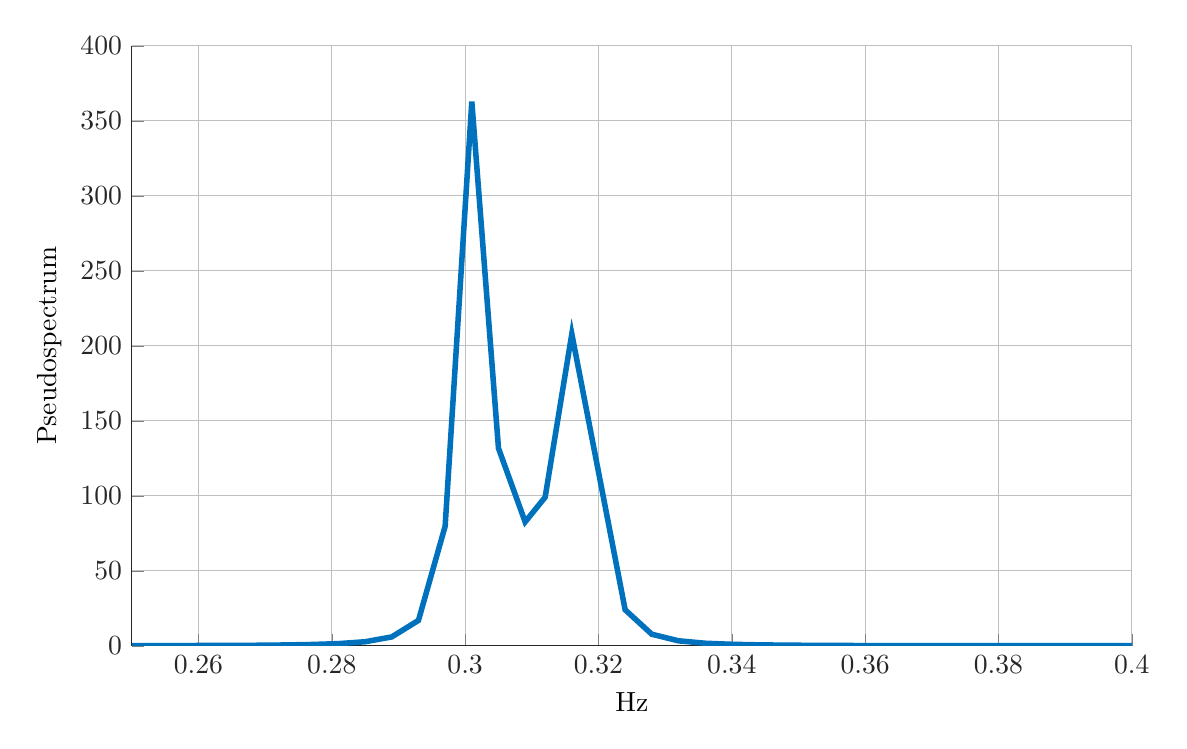 % This file was created by matlab2tikz v0.4.7 (commit 94345972900dbc17c833f87116dfc3724c930084) running on MATLAB 8.4.
% Copyright (c) 2008--2014, Nico Schlömer <nico.schloemer@gmail.com>
% All rights reserved.
% Minimal pgfplots version: 1.3
% 
% The latest updates can be retrieved from
%   http://www.mathworks.com/matlabcentral/fileexchange/22022-matlab2tikz
% where you can also make suggestions and rate matlab2tikz.
% 
%
% defining custom colors
\definecolor{mycolor1}{rgb}{0.0,0.447,0.741}%
%
\begin{tikzpicture}

\begin{axis}[%
width=5in,
height=3in,
scale only axis,
every outer x axis line/.append style={white!15!black},
every x tick label/.append style={font=\color{white!15!black}},
xmin=0.25,
xmax=0.4,
xlabel={Hz},
xmajorgrids,
every outer y axis line/.append style={white!15!black},
every y tick label/.append style={font=\color{white!15!black}},
ymin=0,
ymax=400,
ylabel={Pseudospectrum},
ymajorgrids,
axis x line*=bottom,
axis y line*=left
]
\addplot [color=mycolor1,solid,line width=2.0pt,forget plot]
  table[row sep=crcr]{0	0.067\\
0.004	0.067\\
0.008	0.067\\
0.012	0.067\\
0.016	0.067\\
0.02	0.067\\
0.023	0.067\\
0.027	0.068\\
0.031	0.068\\
0.035	0.068\\
0.039	0.068\\
0.043	0.068\\
0.047	0.068\\
0.051	0.068\\
0.055	0.068\\
0.059	0.068\\
0.062	0.068\\
0.066	0.068\\
0.07	0.067\\
0.074	0.067\\
0.078	0.067\\
0.082	0.067\\
0.086	0.067\\
0.09	0.068\\
0.094	0.068\\
0.098	0.068\\
0.102	0.069\\
0.105	0.069\\
0.109	0.069\\
0.113	0.069\\
0.117	0.069\\
0.121	0.069\\
0.125	0.069\\
0.129	0.069\\
0.133	0.068\\
0.137	0.068\\
0.141	0.068\\
0.145	0.068\\
0.148	0.068\\
0.152	0.068\\
0.156	0.068\\
0.16	0.069\\
0.164	0.069\\
0.168	0.07\\
0.172	0.071\\
0.176	0.072\\
0.18	0.072\\
0.184	0.072\\
0.188	0.073\\
0.191	0.072\\
0.195	0.072\\
0.199	0.071\\
0.203	0.07\\
0.207	0.07\\
0.211	0.07\\
0.215	0.07\\
0.219	0.07\\
0.223	0.071\\
0.227	0.073\\
0.23	0.077\\
0.234	0.081\\
0.238	0.088\\
0.242	0.096\\
0.246	0.108\\
0.25	0.125\\
0.254	0.147\\
0.258	0.179\\
0.262	0.224\\
0.266	0.292\\
0.27	0.398\\
0.273	0.571\\
0.277	0.875\\
0.281	1.457\\
0.285	2.711\\
0.289	5.939\\
0.293	16.973\\
0.297	79.734\\
0.301	362.808\\
0.305	131.721\\
0.309	82.597\\
0.312	99.052\\
0.316	207.924\\
0.32	115.995\\
0.324	24.004\\
0.328	7.719\\
0.332	3.328\\
0.336	1.718\\
0.34	1.002\\
0.344	0.64\\
0.348	0.437\\
0.352	0.316\\
0.355	0.239\\
0.359	0.188\\
0.363	0.154\\
0.367	0.129\\
0.371	0.111\\
0.375	0.099\\
0.379	0.089\\
0.383	0.082\\
0.387	0.077\\
0.391	0.074\\
0.395	0.072\\
0.398	0.07\\
0.402	0.07\\
0.406	0.07\\
0.41	0.071\\
0.414	0.071\\
0.418	0.072\\
0.422	0.073\\
0.426	0.074\\
0.43	0.075\\
0.434	0.075\\
0.438	0.074\\
0.441	0.074\\
0.445	0.073\\
0.449	0.072\\
0.453	0.071\\
0.457	0.07\\
0.461	0.069\\
0.465	0.068\\
0.469	0.068\\
0.473	0.068\\
0.477	0.068\\
0.48	0.068\\
0.484	0.068\\
0.488	0.069\\
0.492	0.069\\
0.496	0.069\\
0.5	0.07\\
0.504	0.07\\
0.508	0.07\\
0.512	0.069\\
0.516	0.069\\
0.52	0.069\\
0.523	0.068\\
0.527	0.068\\
0.531	0.068\\
0.535	0.067\\
0.539	0.067\\
0.543	0.067\\
0.547	0.067\\
0.551	0.068\\
0.555	0.068\\
0.559	0.068\\
0.562	0.068\\
0.566	0.068\\
0.57	0.068\\
0.574	0.068\\
0.578	0.068\\
0.582	0.068\\
0.586	0.068\\
0.59	0.068\\
0.594	0.068\\
0.598	0.067\\
0.602	0.067\\
0.605	0.067\\
0.609	0.067\\
0.613	0.067\\
0.617	0.067\\
0.621	0.067\\
0.625	0.067\\
0.629	0.068\\
0.633	0.068\\
0.637	0.068\\
0.641	0.068\\
0.645	0.068\\
0.648	0.068\\
0.652	0.068\\
0.656	0.067\\
0.66	0.067\\
0.664	0.067\\
0.668	0.067\\
0.672	0.067\\
0.676	0.067\\
0.68	0.067\\
0.684	0.067\\
0.688	0.067\\
0.691	0.067\\
0.695	0.067\\
0.699	0.068\\
0.703	0.068\\
0.707	0.068\\
0.711	0.068\\
0.715	0.068\\
0.719	0.068\\
0.723	0.067\\
0.727	0.067\\
0.73	0.067\\
0.734	0.067\\
0.738	0.067\\
0.742	0.067\\
0.746	0.067\\
0.75	0.067\\
0.754	0.067\\
0.758	0.067\\
0.762	0.067\\
0.766	0.067\\
0.77	0.067\\
0.773	0.068\\
0.777	0.068\\
0.781	0.068\\
0.785	0.067\\
0.789	0.067\\
0.793	0.067\\
0.797	0.067\\
0.801	0.067\\
0.805	0.067\\
0.809	0.067\\
0.812	0.067\\
0.816	0.067\\
0.82	0.067\\
0.824	0.067\\
0.828	0.067\\
0.832	0.067\\
0.836	0.067\\
0.84	0.068\\
0.844	0.068\\
0.848	0.068\\
0.852	0.067\\
0.855	0.067\\
0.859	0.067\\
0.863	0.067\\
0.867	0.067\\
0.871	0.067\\
0.875	0.067\\
0.879	0.067\\
0.883	0.067\\
0.887	0.067\\
0.891	0.067\\
0.895	0.067\\
0.898	0.067\\
0.902	0.068\\
0.906	0.068\\
0.91	0.068\\
0.914	0.068\\
0.918	0.068\\
0.922	0.068\\
0.926	0.067\\
0.93	0.067\\
0.934	0.067\\
0.938	0.067\\
0.941	0.067\\
0.945	0.067\\
0.949	0.067\\
0.953	0.067\\
0.957	0.067\\
0.961	0.067\\
0.965	0.067\\
0.969	0.068\\
0.973	0.068\\
0.977	0.068\\
0.98	0.068\\
0.984	0.068\\
0.988	0.068\\
0.992	0.068\\
0.996	0.067\\
};
\end{axis}
\end{tikzpicture}%